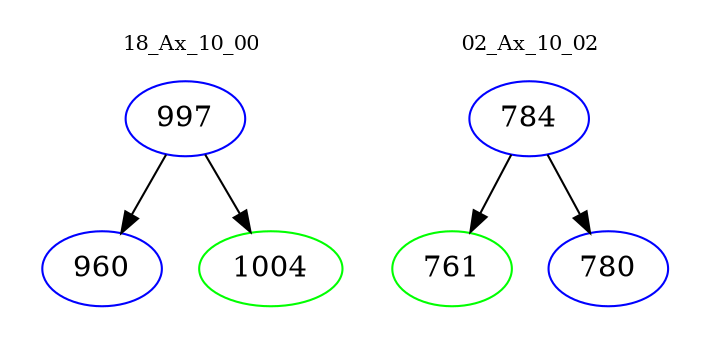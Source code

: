 digraph{
subgraph cluster_0 {
color = white
label = "18_Ax_10_00";
fontsize=10;
T0_997 [label="997", color="blue"]
T0_997 -> T0_960 [color="black"]
T0_960 [label="960", color="blue"]
T0_997 -> T0_1004 [color="black"]
T0_1004 [label="1004", color="green"]
}
subgraph cluster_1 {
color = white
label = "02_Ax_10_02";
fontsize=10;
T1_784 [label="784", color="blue"]
T1_784 -> T1_761 [color="black"]
T1_761 [label="761", color="green"]
T1_784 -> T1_780 [color="black"]
T1_780 [label="780", color="blue"]
}
}

